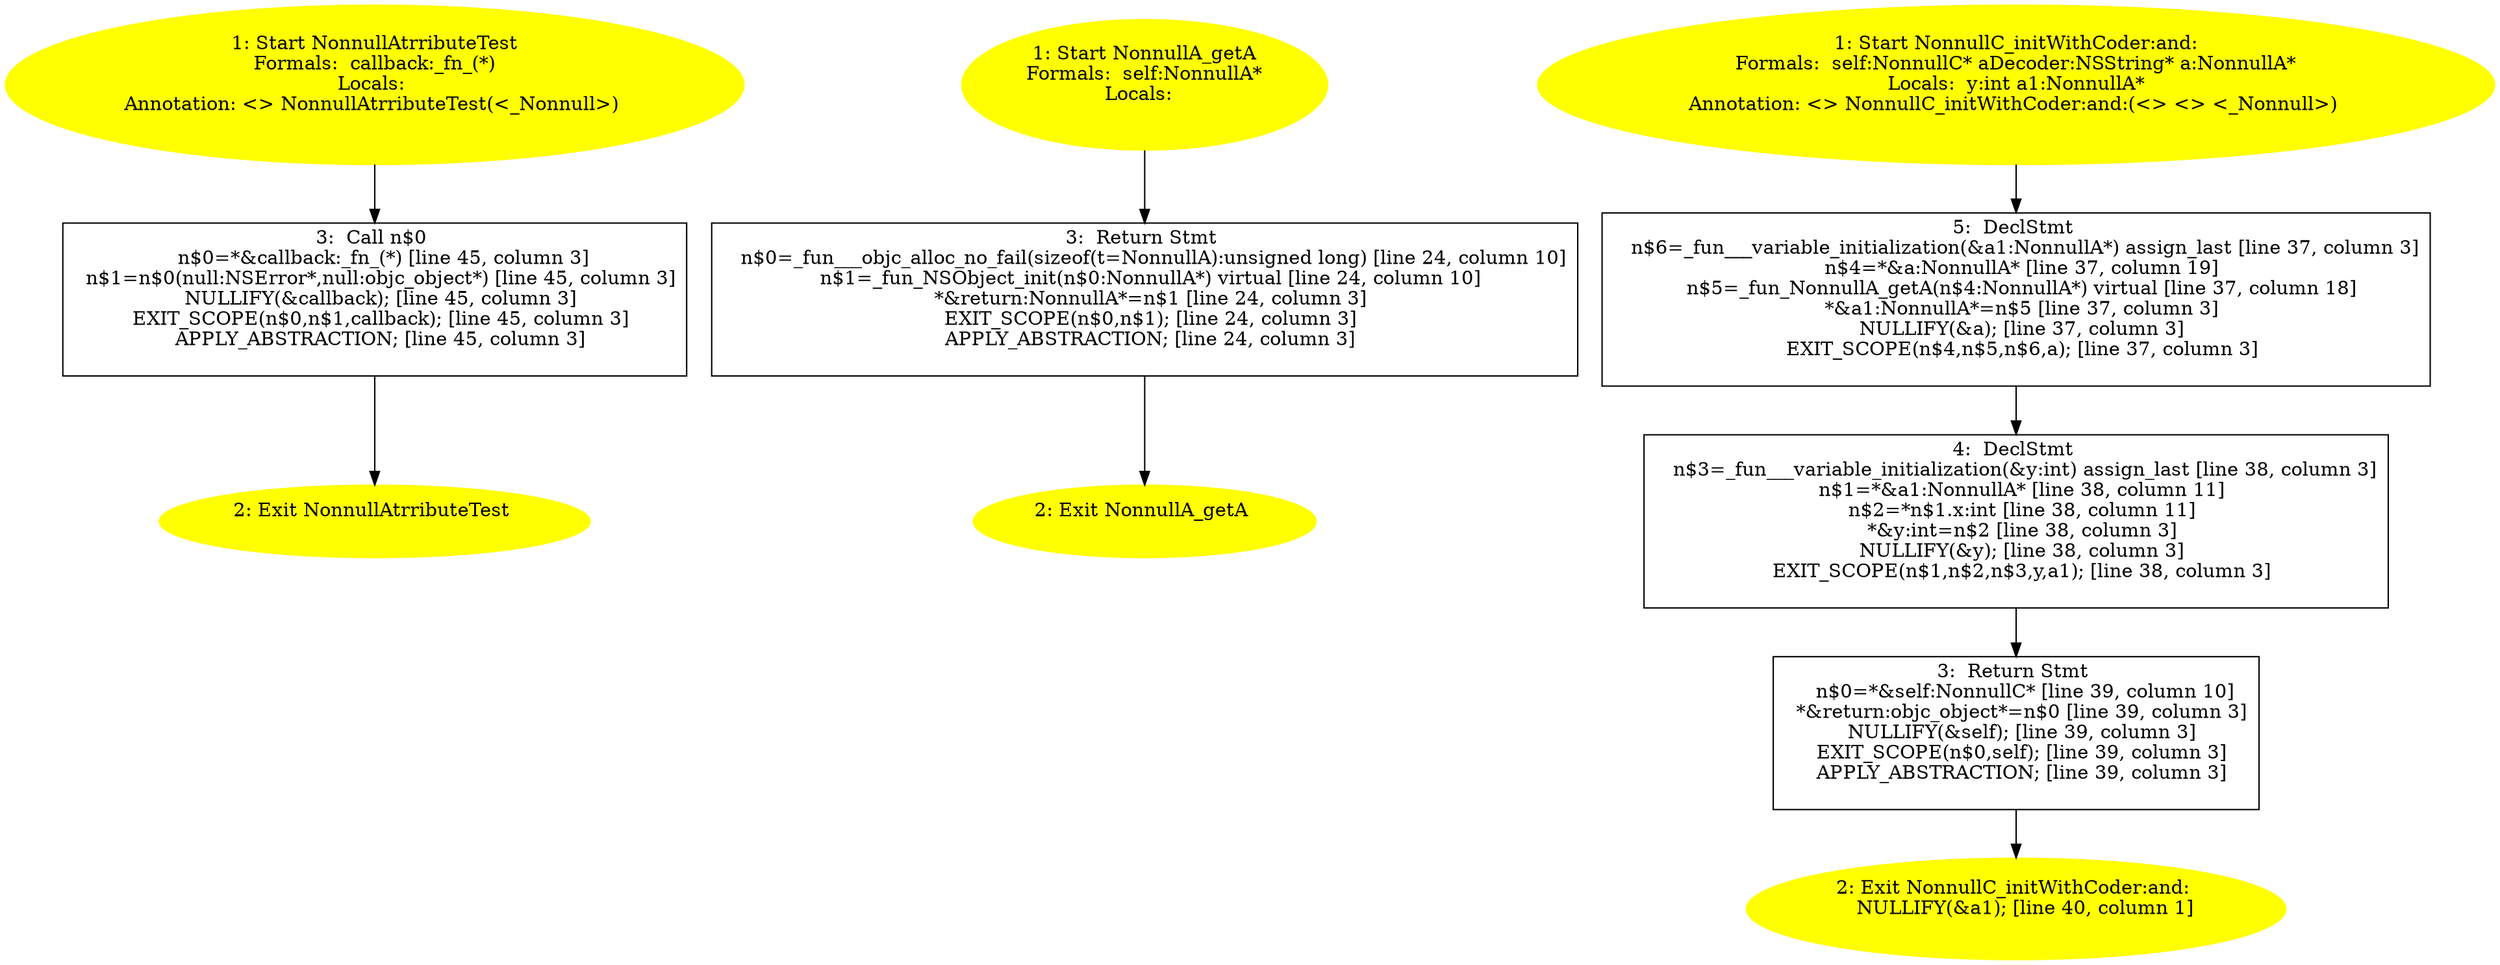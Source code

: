 /* @generated */
digraph cfg {
"NonnullAtrributeTest.69a49728cf7d46ab0add381e5c93704c_1" [label="1: Start NonnullAtrributeTest\nFormals:  callback:_fn_(*)\nLocals: \nAnnotation: <> NonnullAtrributeTest(<_Nonnull>) \n  " color=yellow style=filled]
	

	 "NonnullAtrributeTest.69a49728cf7d46ab0add381e5c93704c_1" -> "NonnullAtrributeTest.69a49728cf7d46ab0add381e5c93704c_3" ;
"NonnullAtrributeTest.69a49728cf7d46ab0add381e5c93704c_2" [label="2: Exit NonnullAtrributeTest \n  " color=yellow style=filled]
	

"NonnullAtrributeTest.69a49728cf7d46ab0add381e5c93704c_3" [label="3:  Call n$0 \n   n$0=*&callback:_fn_(*) [line 45, column 3]\n  n$1=n$0(null:NSError*,null:objc_object*) [line 45, column 3]\n  NULLIFY(&callback); [line 45, column 3]\n  EXIT_SCOPE(n$0,n$1,callback); [line 45, column 3]\n  APPLY_ABSTRACTION; [line 45, column 3]\n " shape="box"]
	

	 "NonnullAtrributeTest.69a49728cf7d46ab0add381e5c93704c_3" -> "NonnullAtrributeTest.69a49728cf7d46ab0add381e5c93704c_2" ;
"getA#NonnullA#instance.d4b29ece551a370c3f0c0c12526b3def_1" [label="1: Start NonnullA_getA\nFormals:  self:NonnullA*\nLocals:  \n  " color=yellow style=filled]
	

	 "getA#NonnullA#instance.d4b29ece551a370c3f0c0c12526b3def_1" -> "getA#NonnullA#instance.d4b29ece551a370c3f0c0c12526b3def_3" ;
"getA#NonnullA#instance.d4b29ece551a370c3f0c0c12526b3def_2" [label="2: Exit NonnullA_getA \n  " color=yellow style=filled]
	

"getA#NonnullA#instance.d4b29ece551a370c3f0c0c12526b3def_3" [label="3:  Return Stmt \n   n$0=_fun___objc_alloc_no_fail(sizeof(t=NonnullA):unsigned long) [line 24, column 10]\n  n$1=_fun_NSObject_init(n$0:NonnullA*) virtual [line 24, column 10]\n  *&return:NonnullA*=n$1 [line 24, column 3]\n  EXIT_SCOPE(n$0,n$1); [line 24, column 3]\n  APPLY_ABSTRACTION; [line 24, column 3]\n " shape="box"]
	

	 "getA#NonnullA#instance.d4b29ece551a370c3f0c0c12526b3def_3" -> "getA#NonnullA#instance.d4b29ece551a370c3f0c0c12526b3def_2" ;
"initWithCoder:and:#NonnullC(class NSString,class NonnullA)#instance.e23828ce4467c2001440771e2c4692f8_1" [label="1: Start NonnullC_initWithCoder:and:\nFormals:  self:NonnullC* aDecoder:NSString* a:NonnullA*\nLocals:  y:int a1:NonnullA*\nAnnotation: <> NonnullC_initWithCoder:and:(<> <> <_Nonnull>) \n  " color=yellow style=filled]
	

	 "initWithCoder:and:#NonnullC(class NSString,class NonnullA)#instance.e23828ce4467c2001440771e2c4692f8_1" -> "initWithCoder:and:#NonnullC(class NSString,class NonnullA)#instance.e23828ce4467c2001440771e2c4692f8_5" ;
"initWithCoder:and:#NonnullC(class NSString,class NonnullA)#instance.e23828ce4467c2001440771e2c4692f8_2" [label="2: Exit NonnullC_initWithCoder:and: \n   NULLIFY(&a1); [line 40, column 1]\n " color=yellow style=filled]
	

"initWithCoder:and:#NonnullC(class NSString,class NonnullA)#instance.e23828ce4467c2001440771e2c4692f8_3" [label="3:  Return Stmt \n   n$0=*&self:NonnullC* [line 39, column 10]\n  *&return:objc_object*=n$0 [line 39, column 3]\n  NULLIFY(&self); [line 39, column 3]\n  EXIT_SCOPE(n$0,self); [line 39, column 3]\n  APPLY_ABSTRACTION; [line 39, column 3]\n " shape="box"]
	

	 "initWithCoder:and:#NonnullC(class NSString,class NonnullA)#instance.e23828ce4467c2001440771e2c4692f8_3" -> "initWithCoder:and:#NonnullC(class NSString,class NonnullA)#instance.e23828ce4467c2001440771e2c4692f8_2" ;
"initWithCoder:and:#NonnullC(class NSString,class NonnullA)#instance.e23828ce4467c2001440771e2c4692f8_4" [label="4:  DeclStmt \n   n$3=_fun___variable_initialization(&y:int) assign_last [line 38, column 3]\n  n$1=*&a1:NonnullA* [line 38, column 11]\n  n$2=*n$1.x:int [line 38, column 11]\n  *&y:int=n$2 [line 38, column 3]\n  NULLIFY(&y); [line 38, column 3]\n  EXIT_SCOPE(n$1,n$2,n$3,y,a1); [line 38, column 3]\n " shape="box"]
	

	 "initWithCoder:and:#NonnullC(class NSString,class NonnullA)#instance.e23828ce4467c2001440771e2c4692f8_4" -> "initWithCoder:and:#NonnullC(class NSString,class NonnullA)#instance.e23828ce4467c2001440771e2c4692f8_3" ;
"initWithCoder:and:#NonnullC(class NSString,class NonnullA)#instance.e23828ce4467c2001440771e2c4692f8_5" [label="5:  DeclStmt \n   n$6=_fun___variable_initialization(&a1:NonnullA*) assign_last [line 37, column 3]\n  n$4=*&a:NonnullA* [line 37, column 19]\n  n$5=_fun_NonnullA_getA(n$4:NonnullA*) virtual [line 37, column 18]\n  *&a1:NonnullA*=n$5 [line 37, column 3]\n  NULLIFY(&a); [line 37, column 3]\n  EXIT_SCOPE(n$4,n$5,n$6,a); [line 37, column 3]\n " shape="box"]
	

	 "initWithCoder:and:#NonnullC(class NSString,class NonnullA)#instance.e23828ce4467c2001440771e2c4692f8_5" -> "initWithCoder:and:#NonnullC(class NSString,class NonnullA)#instance.e23828ce4467c2001440771e2c4692f8_4" ;
}

